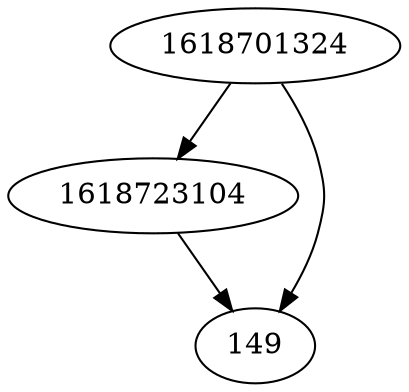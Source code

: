 strict digraph  {
1618723104;
1618701324;
149;
1618723104 -> 149;
1618701324 -> 149;
1618701324 -> 1618723104;
}
